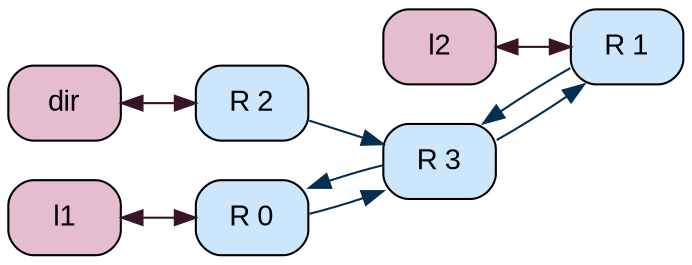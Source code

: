 graph G {
rankdir=LR;
"system.ruby.network.routers0" [color="#000000", fillcolor="#cce6fc", fontcolor="#000000", fontname=Arial, fontsize=14, label="R 0", shape=Mrecord, style="rounded, filled"];
"system.ruby.network.routers1" [color="#000000", fillcolor="#cce6fc", fontcolor="#000000", fontname=Arial, fontsize=14, label="R 1", shape=Mrecord, style="rounded, filled"];
"system.ruby.network.routers2" [color="#000000", fillcolor="#cce6fc", fontcolor="#000000", fontname=Arial, fontsize=14, label="R 2", shape=Mrecord, style="rounded, filled"];
"system.ruby.network.routers3" [color="#000000", fillcolor="#cce6fc", fontcolor="#000000", fontname=Arial, fontsize=14, label="R 3", shape=Mrecord, style="rounded, filled"];
"system.ruby.network.routers0" -- "system.ruby.network.routers3"  [color="#042d50", dir=forward, weight=0.5];
"system.ruby.network.routers1" -- "system.ruby.network.routers3"  [color="#042d50", dir=forward, weight=0.5];
"system.ruby.network.routers2" -- "system.ruby.network.routers3"  [color="#042d50", dir=forward, weight=0.5];
"system.ruby.network.routers3" -- "system.ruby.network.routers0"  [color="#042d50", dir=forward, weight=0.5];
"system.ruby.network.routers3" -- "system.ruby.network.routers1"  [color="#042d50", dir=forward, weight=0.5];
"system.ruby.l1_cntrl0" [color="#000000", fillcolor="#e5bcd0", fontcolor="#000000", fontname=Arial, fontsize=14, label=l1, shape=Mrecord, style="rounded, filled"];
"system.ruby.l1_cntrl0" -- "system.ruby.network.routers0"  [color="#381526", dir=both, weight=1.0];
"system.ruby.l2_cntrl0" [color="#000000", fillcolor="#e5bcd0", fontcolor="#000000", fontname=Arial, fontsize=14, label=l2, shape=Mrecord, style="rounded, filled"];
"system.ruby.l2_cntrl0" -- "system.ruby.network.routers1"  [color="#381526", dir=both, weight=1.0];
"system.ruby.dir_cntrl0" [color="#000000", fillcolor="#e5bcd0", fontcolor="#000000", fontname=Arial, fontsize=14, label=dir, shape=Mrecord, style="rounded, filled"];
"system.ruby.dir_cntrl0" -- "system.ruby.network.routers2"  [color="#381526", dir=both, weight=1.0];
}
